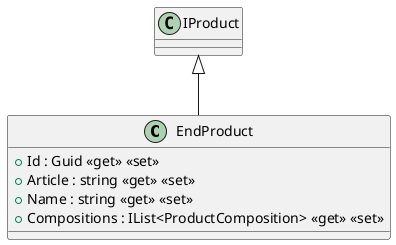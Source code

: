 @startuml
class EndProduct {
    + Id : Guid <<get>> <<set>>
    + Article : string <<get>> <<set>>
    + Name : string <<get>> <<set>>
    + Compositions : IList<ProductComposition> <<get>> <<set>>
}
IProduct <|-- EndProduct
@enduml
